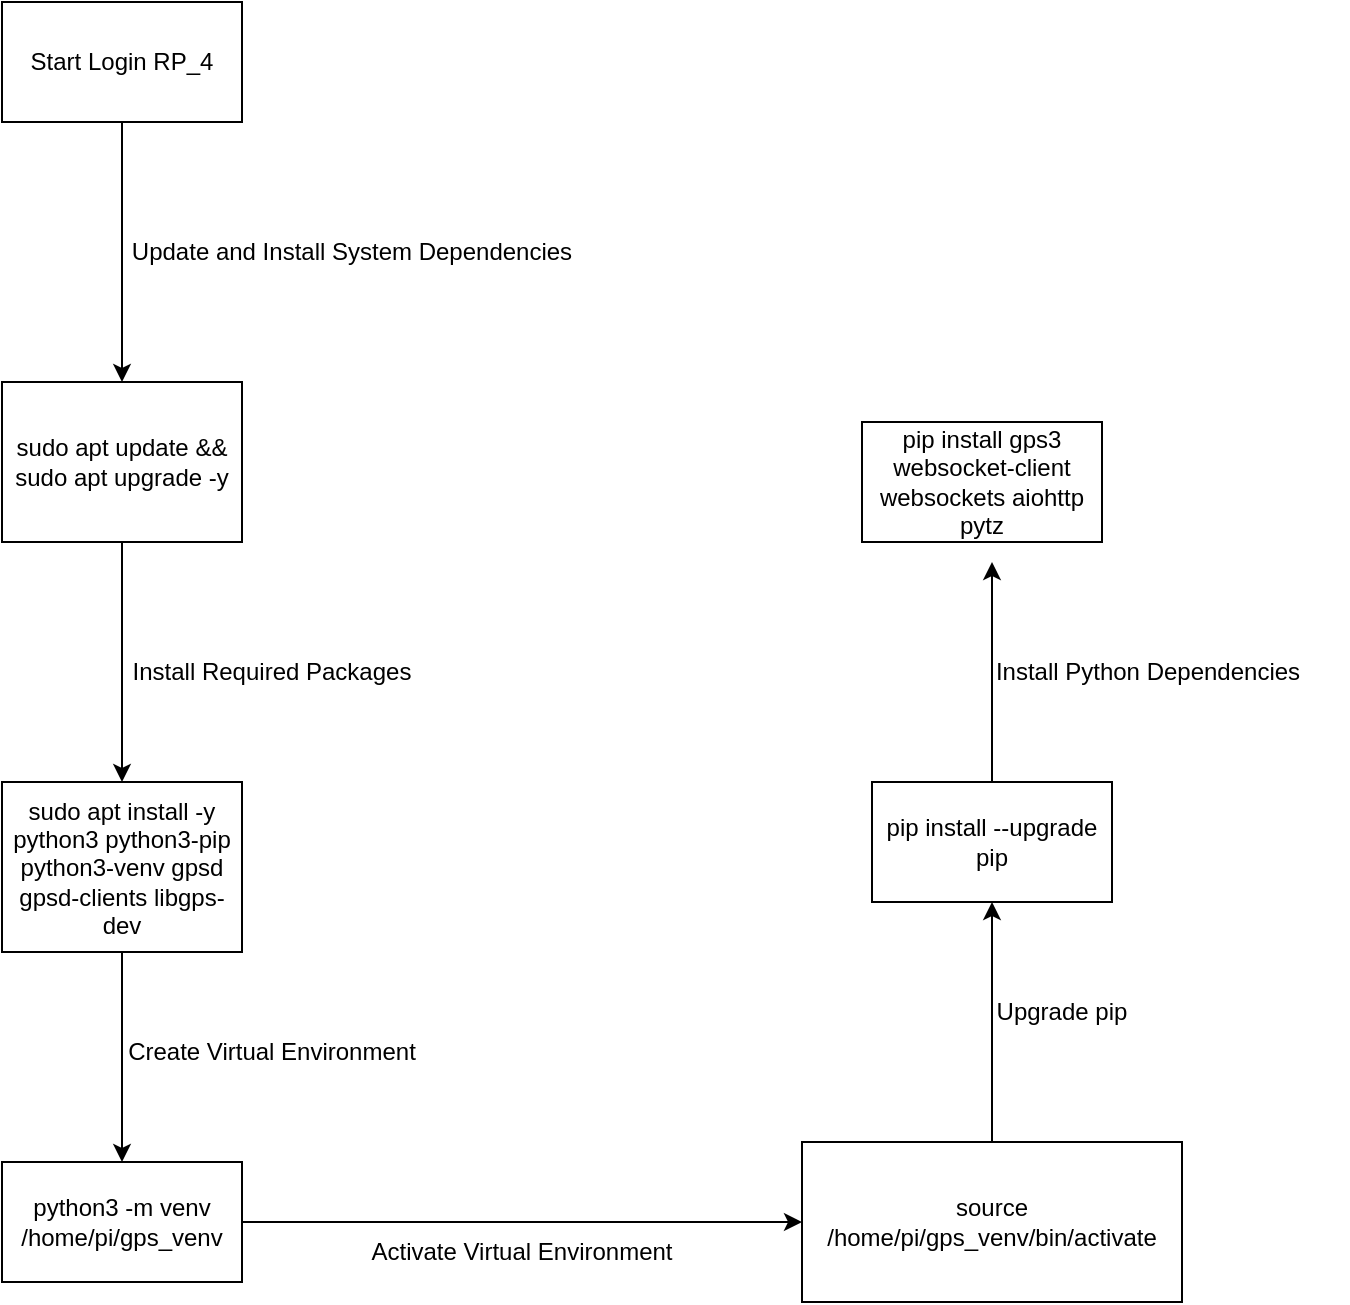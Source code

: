 <mxfile version="27.0.9">
  <diagram name="Page-1" id="lRFh7G9jI9jC7OmhKAUN">
    <mxGraphModel dx="1348" dy="846" grid="1" gridSize="10" guides="1" tooltips="1" connect="1" arrows="1" fold="1" page="1" pageScale="1" pageWidth="1100" pageHeight="850" math="0" shadow="0">
      <root>
        <mxCell id="0" />
        <mxCell id="1" parent="0" />
        <mxCell id="JABpPGepNcM4n2xDcNPX-6" style="edgeStyle=orthogonalEdgeStyle;rounded=0;orthogonalLoop=1;jettySize=auto;html=1;exitX=0.5;exitY=1;exitDx=0;exitDy=0;entryX=0.5;entryY=0;entryDx=0;entryDy=0;" edge="1" parent="1" source="JABpPGepNcM4n2xDcNPX-2" target="JABpPGepNcM4n2xDcNPX-5">
          <mxGeometry relative="1" as="geometry" />
        </mxCell>
        <mxCell id="JABpPGepNcM4n2xDcNPX-2" value="Start Login RP_4" style="rounded=0;whiteSpace=wrap;html=1;" vertex="1" parent="1">
          <mxGeometry x="40" y="40" width="120" height="60" as="geometry" />
        </mxCell>
        <mxCell id="JABpPGepNcM4n2xDcNPX-10" value="" style="edgeStyle=orthogonalEdgeStyle;rounded=0;orthogonalLoop=1;jettySize=auto;html=1;" edge="1" parent="1" source="JABpPGepNcM4n2xDcNPX-5" target="JABpPGepNcM4n2xDcNPX-9">
          <mxGeometry relative="1" as="geometry" />
        </mxCell>
        <mxCell id="JABpPGepNcM4n2xDcNPX-5" value="sudo apt update &amp;amp;&amp;amp; sudo apt upgrade -y" style="rounded=0;whiteSpace=wrap;html=1;" vertex="1" parent="1">
          <mxGeometry x="40" y="230" width="120" height="80" as="geometry" />
        </mxCell>
        <mxCell id="JABpPGepNcM4n2xDcNPX-7" value="&lt;p style=&quot;white-space-collapse: preserve;&quot; dir=&quot;auto&quot;&gt;Update and Install System Dependencies&lt;/p&gt;" style="text;html=1;align=center;verticalAlign=middle;whiteSpace=wrap;rounded=0;" vertex="1" parent="1">
          <mxGeometry x="80" y="150" width="270" height="30" as="geometry" />
        </mxCell>
        <mxCell id="JABpPGepNcM4n2xDcNPX-8" value="&lt;p style=&quot;white-space-collapse: preserve;&quot; dir=&quot;auto&quot;&gt;Install Required Packages&lt;/p&gt;" style="text;html=1;align=center;verticalAlign=middle;whiteSpace=wrap;rounded=0;" vertex="1" parent="1">
          <mxGeometry x="50" y="360" width="250" height="30" as="geometry" />
        </mxCell>
        <mxCell id="JABpPGepNcM4n2xDcNPX-13" value="" style="edgeStyle=orthogonalEdgeStyle;rounded=0;orthogonalLoop=1;jettySize=auto;html=1;" edge="1" parent="1" source="JABpPGepNcM4n2xDcNPX-9" target="JABpPGepNcM4n2xDcNPX-12">
          <mxGeometry relative="1" as="geometry" />
        </mxCell>
        <mxCell id="JABpPGepNcM4n2xDcNPX-9" value="sudo apt install -y python3 python3-pip python3-venv gpsd gpsd-clients libgps-dev" style="rounded=0;whiteSpace=wrap;html=1;" vertex="1" parent="1">
          <mxGeometry x="40" y="430" width="120" height="85" as="geometry" />
        </mxCell>
        <mxCell id="JABpPGepNcM4n2xDcNPX-11" value="&lt;p style=&quot;white-space-collapse: preserve;&quot; dir=&quot;auto&quot;&gt;Create Virtual Environment&lt;/p&gt;" style="text;html=1;align=center;verticalAlign=middle;whiteSpace=wrap;rounded=0;" vertex="1" parent="1">
          <mxGeometry x="95" y="550" width="160" height="30" as="geometry" />
        </mxCell>
        <mxCell id="JABpPGepNcM4n2xDcNPX-17" style="edgeStyle=orthogonalEdgeStyle;rounded=0;orthogonalLoop=1;jettySize=auto;html=1;entryX=0;entryY=0.5;entryDx=0;entryDy=0;" edge="1" parent="1" source="JABpPGepNcM4n2xDcNPX-12" target="JABpPGepNcM4n2xDcNPX-15">
          <mxGeometry relative="1" as="geometry" />
        </mxCell>
        <mxCell id="JABpPGepNcM4n2xDcNPX-12" value="python3 -m venv /home/pi/gps_venv" style="rounded=0;whiteSpace=wrap;html=1;" vertex="1" parent="1">
          <mxGeometry x="40" y="620" width="120" height="60" as="geometry" />
        </mxCell>
        <mxCell id="JABpPGepNcM4n2xDcNPX-14" value="&lt;p style=&quot;white-space-collapse: preserve;&quot; dir=&quot;auto&quot;&gt;Activate Virtual Environment&lt;/p&gt;" style="text;html=1;align=center;verticalAlign=middle;whiteSpace=wrap;rounded=0;" vertex="1" parent="1">
          <mxGeometry x="200" y="650" width="200" height="30" as="geometry" />
        </mxCell>
        <mxCell id="JABpPGepNcM4n2xDcNPX-21" style="edgeStyle=orthogonalEdgeStyle;rounded=0;orthogonalLoop=1;jettySize=auto;html=1;exitX=0.5;exitY=0;exitDx=0;exitDy=0;entryX=0.5;entryY=1;entryDx=0;entryDy=0;" edge="1" parent="1" source="JABpPGepNcM4n2xDcNPX-15" target="JABpPGepNcM4n2xDcNPX-20">
          <mxGeometry relative="1" as="geometry" />
        </mxCell>
        <mxCell id="JABpPGepNcM4n2xDcNPX-15" value="source /home/pi/gps_venv/bin/activate" style="rounded=0;whiteSpace=wrap;html=1;" vertex="1" parent="1">
          <mxGeometry x="440" y="610" width="190" height="80" as="geometry" />
        </mxCell>
        <mxCell id="JABpPGepNcM4n2xDcNPX-19" value="&lt;p style=&quot;white-space-collapse: preserve;&quot; dir=&quot;auto&quot;&gt;Upgrade pip&lt;/p&gt;" style="text;html=1;align=center;verticalAlign=middle;whiteSpace=wrap;rounded=0;" vertex="1" parent="1">
          <mxGeometry x="530" y="530" width="80" height="30" as="geometry" />
        </mxCell>
        <mxCell id="JABpPGepNcM4n2xDcNPX-25" style="edgeStyle=orthogonalEdgeStyle;rounded=0;orthogonalLoop=1;jettySize=auto;html=1;exitX=0.5;exitY=0;exitDx=0;exitDy=0;" edge="1" parent="1" source="JABpPGepNcM4n2xDcNPX-20">
          <mxGeometry relative="1" as="geometry">
            <mxPoint x="535" y="320" as="targetPoint" />
          </mxGeometry>
        </mxCell>
        <mxCell id="JABpPGepNcM4n2xDcNPX-20" value="pip install --upgrade pip" style="rounded=0;whiteSpace=wrap;html=1;" vertex="1" parent="1">
          <mxGeometry x="475" y="430" width="120" height="60" as="geometry" />
        </mxCell>
        <mxCell id="JABpPGepNcM4n2xDcNPX-22" value="&lt;p style=&quot;white-space-collapse: preserve;&quot; dir=&quot;auto&quot;&gt;Install Python Dependencies&lt;/p&gt;" style="text;html=1;align=center;verticalAlign=middle;whiteSpace=wrap;rounded=0;" vertex="1" parent="1">
          <mxGeometry x="513" y="360" width="200" height="30" as="geometry" />
        </mxCell>
        <mxCell id="JABpPGepNcM4n2xDcNPX-23" value="pip install gps3 websocket-client websockets aiohttp pytz" style="rounded=0;whiteSpace=wrap;html=1;" vertex="1" parent="1">
          <mxGeometry x="470" y="250" width="120" height="60" as="geometry" />
        </mxCell>
      </root>
    </mxGraphModel>
  </diagram>
</mxfile>
